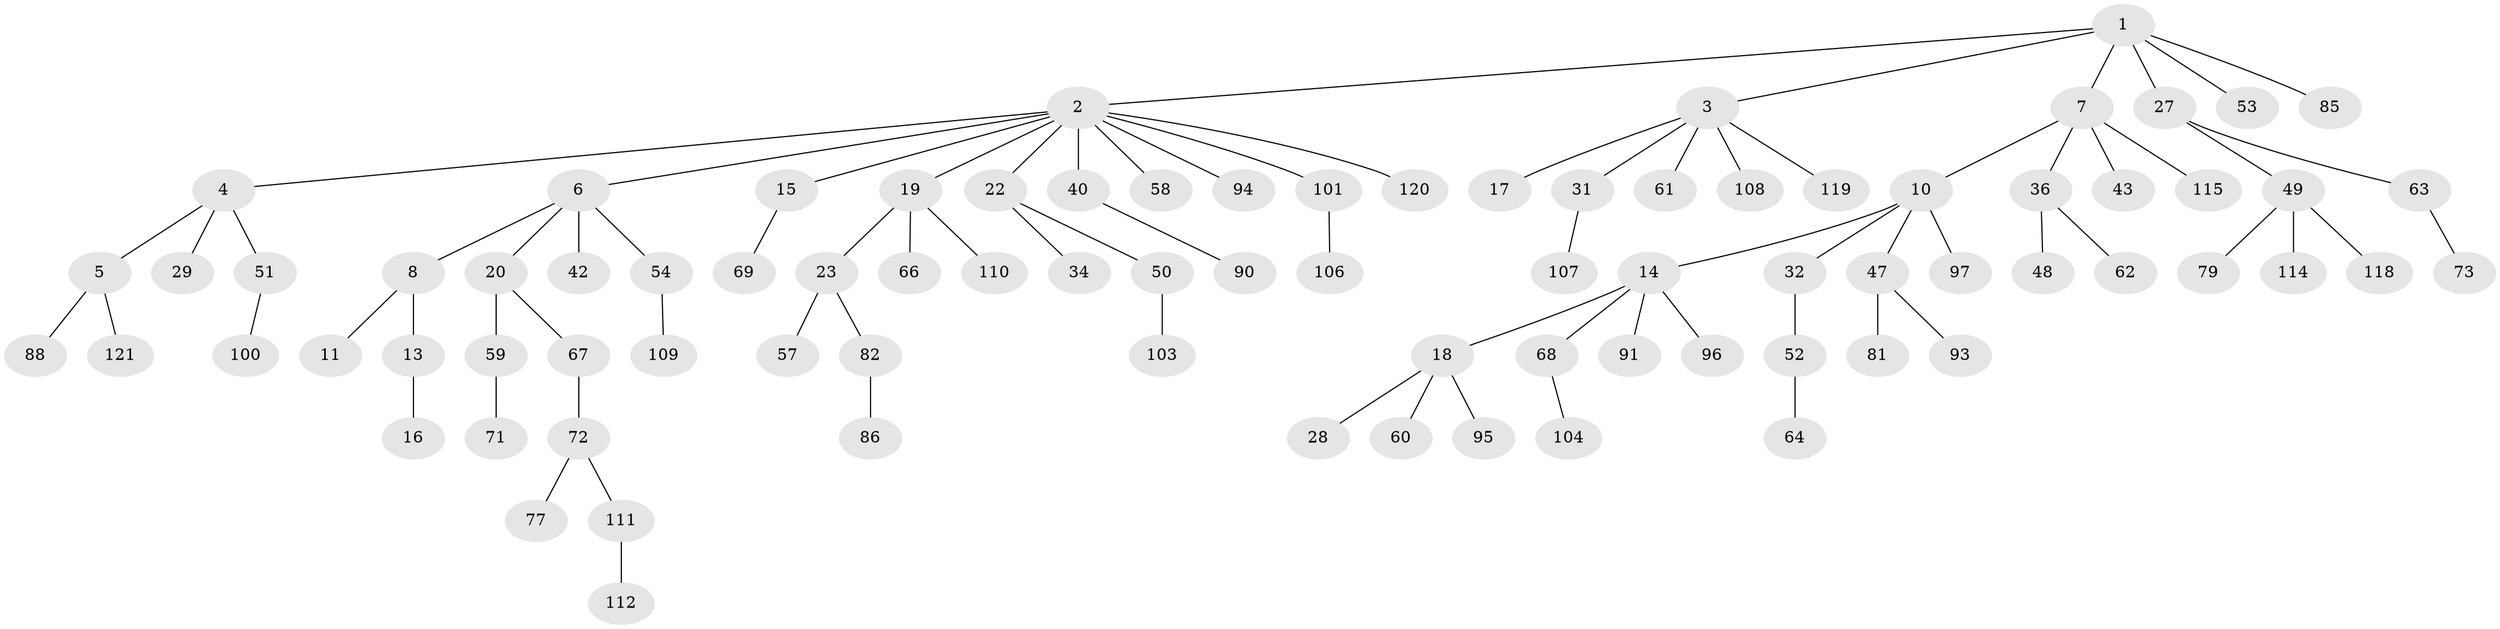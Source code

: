 // original degree distribution, {7: 0.008064516129032258, 8: 0.008064516129032258, 4: 0.07258064516129033, 3: 0.14516129032258066, 5: 0.024193548387096774, 2: 0.27419354838709675, 1: 0.46774193548387094}
// Generated by graph-tools (version 1.1) at 2025/11/02/27/25 16:11:27]
// undirected, 84 vertices, 83 edges
graph export_dot {
graph [start="1"]
  node [color=gray90,style=filled];
  1 [super="+26"];
  2 [super="+30"];
  3 [super="+37"];
  4 [super="+25"];
  5 [super="+45"];
  6 [super="+39"];
  7 [super="+9"];
  8 [super="+12"];
  10;
  11 [super="+84"];
  13 [super="+35"];
  14 [super="+65"];
  15 [super="+21"];
  16 [super="+38"];
  17;
  18 [super="+24"];
  19 [super="+76"];
  20 [super="+55"];
  22;
  23 [super="+33"];
  27 [super="+46"];
  28;
  29;
  31 [super="+83"];
  32 [super="+41"];
  34 [super="+99"];
  36 [super="+44"];
  40 [super="+124"];
  42;
  43;
  47 [super="+56"];
  48;
  49 [super="+74"];
  50;
  51;
  52;
  53 [super="+70"];
  54 [super="+80"];
  57;
  58 [super="+75"];
  59;
  60;
  61;
  62 [super="+98"];
  63 [super="+102"];
  64;
  66 [super="+78"];
  67 [super="+92"];
  68 [super="+89"];
  69;
  71 [super="+117"];
  72 [super="+105"];
  73 [super="+87"];
  77;
  79;
  81;
  82;
  85 [super="+116"];
  86;
  88;
  90;
  91;
  93;
  94;
  95;
  96;
  97;
  100;
  101;
  103 [super="+122"];
  104;
  106 [super="+113"];
  107;
  108;
  109;
  110;
  111;
  112;
  114;
  115;
  118;
  119;
  120;
  121 [super="+123"];
  1 -- 2;
  1 -- 3;
  1 -- 7;
  1 -- 27;
  1 -- 53;
  1 -- 85;
  2 -- 4;
  2 -- 6;
  2 -- 15;
  2 -- 19;
  2 -- 22;
  2 -- 101;
  2 -- 40;
  2 -- 58;
  2 -- 120;
  2 -- 94;
  3 -- 17;
  3 -- 31;
  3 -- 108;
  3 -- 61;
  3 -- 119;
  4 -- 5;
  4 -- 29;
  4 -- 51;
  5 -- 88;
  5 -- 121;
  6 -- 8;
  6 -- 20;
  6 -- 42;
  6 -- 54;
  7 -- 36;
  7 -- 43;
  7 -- 10;
  7 -- 115;
  8 -- 11;
  8 -- 13;
  10 -- 14;
  10 -- 32;
  10 -- 47;
  10 -- 97;
  13 -- 16;
  14 -- 18;
  14 -- 91;
  14 -- 96;
  14 -- 68;
  15 -- 69;
  18 -- 28;
  18 -- 60;
  18 -- 95;
  19 -- 23;
  19 -- 66;
  19 -- 110;
  20 -- 67;
  20 -- 59;
  22 -- 34;
  22 -- 50;
  23 -- 57;
  23 -- 82;
  27 -- 49;
  27 -- 63;
  31 -- 107;
  32 -- 52;
  36 -- 48;
  36 -- 62;
  40 -- 90;
  47 -- 93;
  47 -- 81;
  49 -- 118;
  49 -- 114;
  49 -- 79;
  50 -- 103;
  51 -- 100;
  52 -- 64;
  54 -- 109;
  59 -- 71;
  63 -- 73;
  67 -- 72;
  68 -- 104;
  72 -- 77;
  72 -- 111;
  82 -- 86;
  101 -- 106;
  111 -- 112;
}
